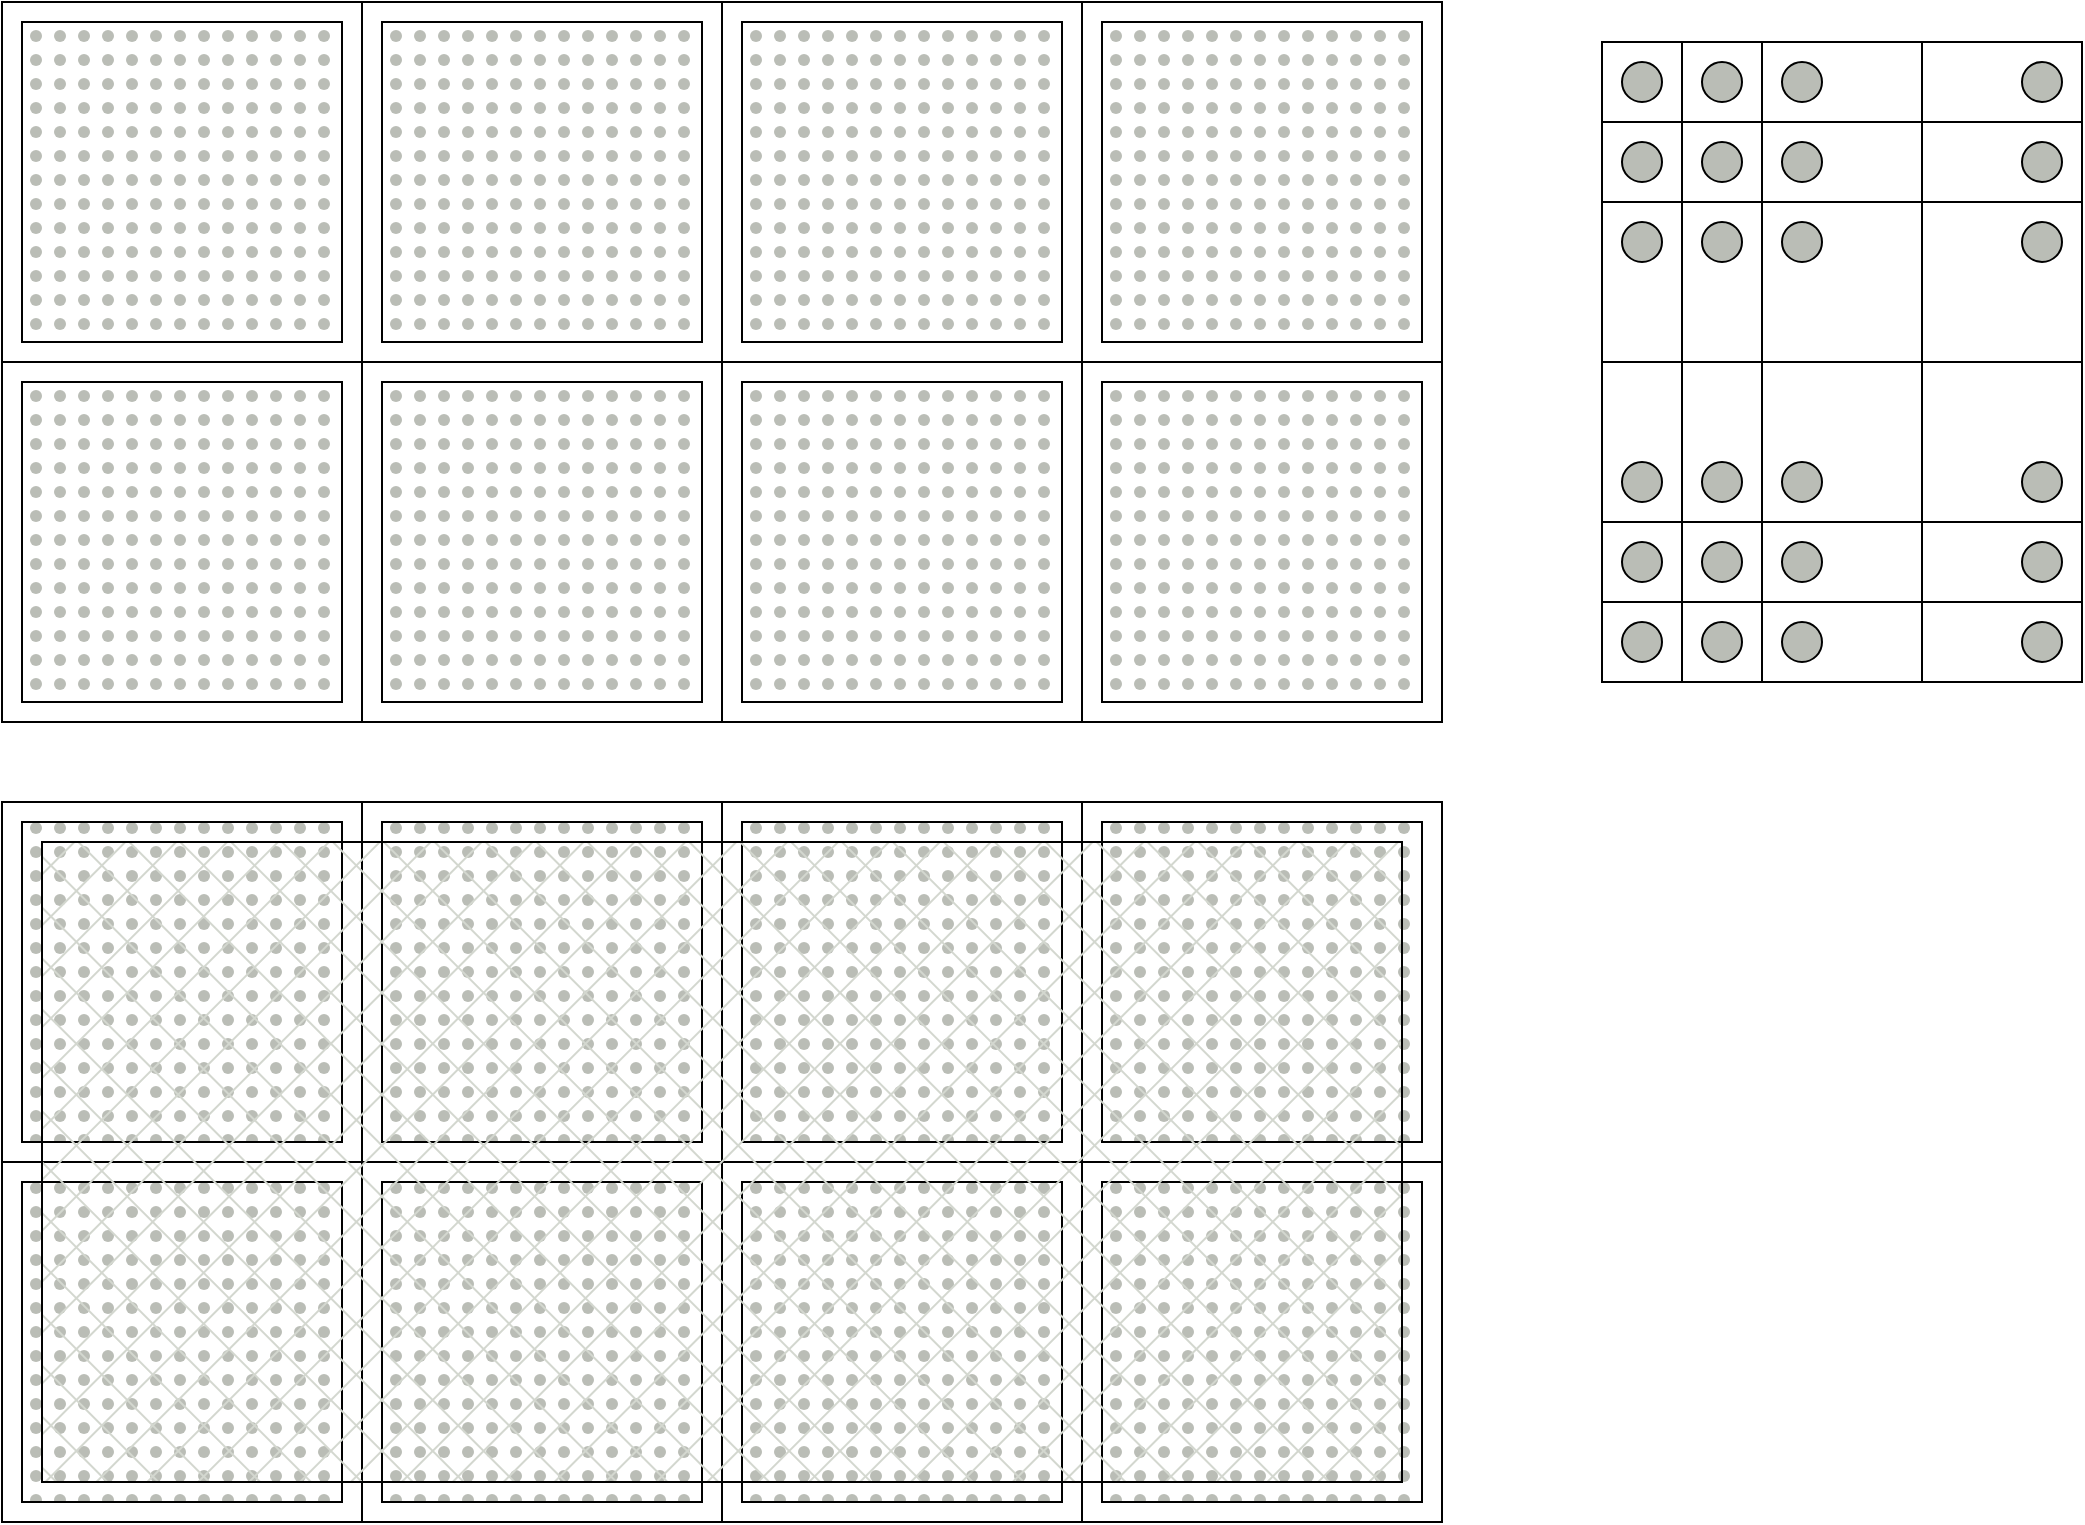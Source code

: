 <mxfile version="24.8.6">
  <diagram name="Page-1" id="0zgcI34DR16TmhRMdPE1">
    <mxGraphModel dx="1314" dy="831" grid="1" gridSize="10" guides="1" tooltips="1" connect="1" arrows="1" fold="1" page="1" pageScale="1" pageWidth="1169" pageHeight="827" math="0" shadow="0">
      <root>
        <mxCell id="0" />
        <mxCell id="1" parent="0" />
        <mxCell id="1GYXw-SZhSwycH9JpS6I-1" value="" style="rounded=0;whiteSpace=wrap;html=1;" parent="1" vertex="1">
          <mxGeometry x="40" y="40" width="180" height="180" as="geometry" />
        </mxCell>
        <mxCell id="1GYXw-SZhSwycH9JpS6I-2" value="" style="rounded=0;whiteSpace=wrap;html=1;fillStyle=dots;fillColor=#babdb6;" parent="1" vertex="1">
          <mxGeometry x="50" y="50" width="160" height="160" as="geometry" />
        </mxCell>
        <mxCell id="1GYXw-SZhSwycH9JpS6I-3" value="" style="rounded=0;whiteSpace=wrap;html=1;" parent="1" vertex="1">
          <mxGeometry x="220" y="40" width="180" height="180" as="geometry" />
        </mxCell>
        <mxCell id="1GYXw-SZhSwycH9JpS6I-4" value="" style="rounded=0;whiteSpace=wrap;html=1;fillStyle=dots;fillColor=#babdb6;" parent="1" vertex="1">
          <mxGeometry x="230" y="50" width="160" height="160" as="geometry" />
        </mxCell>
        <mxCell id="1GYXw-SZhSwycH9JpS6I-5" value="" style="rounded=0;whiteSpace=wrap;html=1;" parent="1" vertex="1">
          <mxGeometry x="400" y="40" width="180" height="180" as="geometry" />
        </mxCell>
        <mxCell id="1GYXw-SZhSwycH9JpS6I-6" value="" style="rounded=0;whiteSpace=wrap;html=1;fillStyle=dots;fillColor=#babdb6;" parent="1" vertex="1">
          <mxGeometry x="410" y="50" width="160" height="160" as="geometry" />
        </mxCell>
        <mxCell id="1GYXw-SZhSwycH9JpS6I-7" value="" style="rounded=0;whiteSpace=wrap;html=1;" parent="1" vertex="1">
          <mxGeometry x="580" y="40" width="180" height="180" as="geometry" />
        </mxCell>
        <mxCell id="1GYXw-SZhSwycH9JpS6I-8" value="" style="rounded=0;whiteSpace=wrap;html=1;fillStyle=dots;fillColor=#babdb6;" parent="1" vertex="1">
          <mxGeometry x="590" y="50" width="160" height="160" as="geometry" />
        </mxCell>
        <mxCell id="1GYXw-SZhSwycH9JpS6I-9" value="" style="rounded=0;whiteSpace=wrap;html=1;" parent="1" vertex="1">
          <mxGeometry x="40" y="220" width="180" height="180" as="geometry" />
        </mxCell>
        <mxCell id="1GYXw-SZhSwycH9JpS6I-10" value="" style="rounded=0;whiteSpace=wrap;html=1;fillStyle=dots;fillColor=#babdb6;" parent="1" vertex="1">
          <mxGeometry x="50" y="230" width="160" height="160" as="geometry" />
        </mxCell>
        <mxCell id="1GYXw-SZhSwycH9JpS6I-11" value="" style="rounded=0;whiteSpace=wrap;html=1;" parent="1" vertex="1">
          <mxGeometry x="220" y="220" width="180" height="180" as="geometry" />
        </mxCell>
        <mxCell id="1GYXw-SZhSwycH9JpS6I-12" value="" style="rounded=0;whiteSpace=wrap;html=1;fillStyle=dots;fillColor=#babdb6;" parent="1" vertex="1">
          <mxGeometry x="230" y="230" width="160" height="160" as="geometry" />
        </mxCell>
        <mxCell id="1GYXw-SZhSwycH9JpS6I-13" value="" style="rounded=0;whiteSpace=wrap;html=1;" parent="1" vertex="1">
          <mxGeometry x="400" y="220" width="180" height="180" as="geometry" />
        </mxCell>
        <mxCell id="1GYXw-SZhSwycH9JpS6I-14" value="" style="rounded=0;whiteSpace=wrap;html=1;fillStyle=dots;fillColor=#babdb6;" parent="1" vertex="1">
          <mxGeometry x="410" y="230" width="160" height="160" as="geometry" />
        </mxCell>
        <mxCell id="1GYXw-SZhSwycH9JpS6I-15" value="" style="rounded=0;whiteSpace=wrap;html=1;" parent="1" vertex="1">
          <mxGeometry x="580" y="220" width="180" height="180" as="geometry" />
        </mxCell>
        <mxCell id="1GYXw-SZhSwycH9JpS6I-16" value="" style="rounded=0;whiteSpace=wrap;html=1;fillStyle=dots;fillColor=#babdb6;" parent="1" vertex="1">
          <mxGeometry x="590" y="230" width="160" height="160" as="geometry" />
        </mxCell>
        <mxCell id="1GYXw-SZhSwycH9JpS6I-17" value="" style="rounded=0;whiteSpace=wrap;html=1;" parent="1" vertex="1">
          <mxGeometry x="40" y="440" width="180" height="180" as="geometry" />
        </mxCell>
        <mxCell id="1GYXw-SZhSwycH9JpS6I-18" value="" style="rounded=0;whiteSpace=wrap;html=1;fillStyle=dots;fillColor=#babdb6;" parent="1" vertex="1">
          <mxGeometry x="50" y="450" width="160" height="160" as="geometry" />
        </mxCell>
        <mxCell id="1GYXw-SZhSwycH9JpS6I-19" value="" style="rounded=0;whiteSpace=wrap;html=1;" parent="1" vertex="1">
          <mxGeometry x="220" y="440" width="180" height="180" as="geometry" />
        </mxCell>
        <mxCell id="1GYXw-SZhSwycH9JpS6I-20" value="" style="rounded=0;whiteSpace=wrap;html=1;fillStyle=dots;fillColor=#babdb6;" parent="1" vertex="1">
          <mxGeometry x="230" y="450" width="160" height="160" as="geometry" />
        </mxCell>
        <mxCell id="1GYXw-SZhSwycH9JpS6I-21" value="" style="rounded=0;whiteSpace=wrap;html=1;" parent="1" vertex="1">
          <mxGeometry x="400" y="440" width="180" height="180" as="geometry" />
        </mxCell>
        <mxCell id="1GYXw-SZhSwycH9JpS6I-22" value="" style="rounded=0;whiteSpace=wrap;html=1;fillStyle=dots;fillColor=#babdb6;" parent="1" vertex="1">
          <mxGeometry x="410" y="450" width="160" height="160" as="geometry" />
        </mxCell>
        <mxCell id="1GYXw-SZhSwycH9JpS6I-23" value="" style="rounded=0;whiteSpace=wrap;html=1;" parent="1" vertex="1">
          <mxGeometry x="580" y="440" width="180" height="180" as="geometry" />
        </mxCell>
        <mxCell id="1GYXw-SZhSwycH9JpS6I-24" value="" style="rounded=0;whiteSpace=wrap;html=1;fillStyle=dots;fillColor=#babdb6;" parent="1" vertex="1">
          <mxGeometry x="590" y="450" width="160" height="160" as="geometry" />
        </mxCell>
        <mxCell id="1GYXw-SZhSwycH9JpS6I-25" value="" style="rounded=0;whiteSpace=wrap;html=1;" parent="1" vertex="1">
          <mxGeometry x="40" y="620" width="180" height="180" as="geometry" />
        </mxCell>
        <mxCell id="1GYXw-SZhSwycH9JpS6I-26" value="" style="rounded=0;whiteSpace=wrap;html=1;fillStyle=dots;fillColor=#babdb6;" parent="1" vertex="1">
          <mxGeometry x="50" y="630" width="160" height="160" as="geometry" />
        </mxCell>
        <mxCell id="1GYXw-SZhSwycH9JpS6I-27" value="" style="rounded=0;whiteSpace=wrap;html=1;" parent="1" vertex="1">
          <mxGeometry x="220" y="620" width="180" height="180" as="geometry" />
        </mxCell>
        <mxCell id="1GYXw-SZhSwycH9JpS6I-28" value="" style="rounded=0;whiteSpace=wrap;html=1;fillStyle=dots;fillColor=#babdb6;" parent="1" vertex="1">
          <mxGeometry x="230" y="630" width="160" height="160" as="geometry" />
        </mxCell>
        <mxCell id="1GYXw-SZhSwycH9JpS6I-29" value="" style="rounded=0;whiteSpace=wrap;html=1;" parent="1" vertex="1">
          <mxGeometry x="400" y="620" width="180" height="180" as="geometry" />
        </mxCell>
        <mxCell id="1GYXw-SZhSwycH9JpS6I-30" value="" style="rounded=0;whiteSpace=wrap;html=1;fillStyle=dots;fillColor=#babdb6;" parent="1" vertex="1">
          <mxGeometry x="410" y="630" width="160" height="160" as="geometry" />
        </mxCell>
        <mxCell id="1GYXw-SZhSwycH9JpS6I-31" value="" style="rounded=0;whiteSpace=wrap;html=1;" parent="1" vertex="1">
          <mxGeometry x="580" y="620" width="180" height="180" as="geometry" />
        </mxCell>
        <mxCell id="1GYXw-SZhSwycH9JpS6I-32" value="" style="rounded=0;whiteSpace=wrap;html=1;fillStyle=dots;fillColor=#babdb6;" parent="1" vertex="1">
          <mxGeometry x="590" y="630" width="160" height="160" as="geometry" />
        </mxCell>
        <mxCell id="1GYXw-SZhSwycH9JpS6I-33" value="" style="rounded=0;whiteSpace=wrap;html=1;fillColor=#d3d7cf;fillStyle=cross-hatch;" parent="1" vertex="1">
          <mxGeometry x="60" y="460" width="680" height="320" as="geometry" />
        </mxCell>
        <mxCell id="1GYXw-SZhSwycH9JpS6I-34" value="" style="rounded=0;whiteSpace=wrap;html=1;" parent="1" vertex="1">
          <mxGeometry x="920" y="140" width="80" height="80" as="geometry" />
        </mxCell>
        <mxCell id="1GYXw-SZhSwycH9JpS6I-35" value="" style="rounded=0;whiteSpace=wrap;html=1;" parent="1" vertex="1">
          <mxGeometry x="920" y="220" width="80" height="80" as="geometry" />
        </mxCell>
        <mxCell id="1GYXw-SZhSwycH9JpS6I-36" value="" style="rounded=0;whiteSpace=wrap;html=1;" parent="1" vertex="1">
          <mxGeometry x="920" y="100" width="80" height="40" as="geometry" />
        </mxCell>
        <mxCell id="1GYXw-SZhSwycH9JpS6I-37" value="" style="rounded=0;whiteSpace=wrap;html=1;" parent="1" vertex="1">
          <mxGeometry x="920" y="60" width="80" height="40" as="geometry" />
        </mxCell>
        <mxCell id="1GYXw-SZhSwycH9JpS6I-38" value="" style="rounded=0;whiteSpace=wrap;html=1;" parent="1" vertex="1">
          <mxGeometry x="920" y="300" width="80" height="40" as="geometry" />
        </mxCell>
        <mxCell id="1GYXw-SZhSwycH9JpS6I-39" value="" style="rounded=0;whiteSpace=wrap;html=1;" parent="1" vertex="1">
          <mxGeometry x="880" y="220" width="40" height="80" as="geometry" />
        </mxCell>
        <mxCell id="1GYXw-SZhSwycH9JpS6I-40" value="" style="rounded=0;whiteSpace=wrap;html=1;" parent="1" vertex="1">
          <mxGeometry x="880" y="140" width="40" height="80" as="geometry" />
        </mxCell>
        <mxCell id="1GYXw-SZhSwycH9JpS6I-41" value="" style="rounded=0;whiteSpace=wrap;html=1;" parent="1" vertex="1">
          <mxGeometry x="840" y="140" width="40" height="80" as="geometry" />
        </mxCell>
        <mxCell id="1GYXw-SZhSwycH9JpS6I-42" value="" style="rounded=0;whiteSpace=wrap;html=1;" parent="1" vertex="1">
          <mxGeometry x="840" y="220" width="40" height="80" as="geometry" />
        </mxCell>
        <mxCell id="1GYXw-SZhSwycH9JpS6I-43" value="" style="rounded=0;whiteSpace=wrap;html=1;" parent="1" vertex="1">
          <mxGeometry x="1000" y="140" width="80" height="80" as="geometry" />
        </mxCell>
        <mxCell id="1GYXw-SZhSwycH9JpS6I-44" value="" style="rounded=0;whiteSpace=wrap;html=1;" parent="1" vertex="1">
          <mxGeometry x="1000" y="220" width="80" height="80" as="geometry" />
        </mxCell>
        <mxCell id="1GYXw-SZhSwycH9JpS6I-45" value="" style="rounded=0;whiteSpace=wrap;html=1;" parent="1" vertex="1">
          <mxGeometry x="1000" y="100" width="80" height="40" as="geometry" />
        </mxCell>
        <mxCell id="1GYXw-SZhSwycH9JpS6I-46" value="" style="rounded=0;whiteSpace=wrap;html=1;" parent="1" vertex="1">
          <mxGeometry x="1000" y="60" width="80" height="40" as="geometry" />
        </mxCell>
        <mxCell id="1GYXw-SZhSwycH9JpS6I-47" value="" style="rounded=0;whiteSpace=wrap;html=1;" parent="1" vertex="1">
          <mxGeometry x="1000" y="300" width="80" height="40" as="geometry" />
        </mxCell>
        <mxCell id="1GYXw-SZhSwycH9JpS6I-48" value="" style="ellipse;whiteSpace=wrap;html=1;aspect=fixed;fillColor=#babdb6;" parent="1" vertex="1">
          <mxGeometry x="890" y="270" width="20" height="20" as="geometry" />
        </mxCell>
        <mxCell id="1GYXw-SZhSwycH9JpS6I-49" value="" style="rounded=0;whiteSpace=wrap;html=1;" parent="1" vertex="1">
          <mxGeometry x="880" y="100" width="40" height="40" as="geometry" />
        </mxCell>
        <mxCell id="1GYXw-SZhSwycH9JpS6I-50" value="" style="rounded=0;whiteSpace=wrap;html=1;" parent="1" vertex="1">
          <mxGeometry x="880" y="60" width="40" height="40" as="geometry" />
        </mxCell>
        <mxCell id="1GYXw-SZhSwycH9JpS6I-51" value="" style="rounded=0;whiteSpace=wrap;html=1;" parent="1" vertex="1">
          <mxGeometry x="840" y="100" width="40" height="40" as="geometry" />
        </mxCell>
        <mxCell id="1GYXw-SZhSwycH9JpS6I-52" value="" style="rounded=0;whiteSpace=wrap;html=1;" parent="1" vertex="1">
          <mxGeometry x="840" y="60" width="40" height="40" as="geometry" />
        </mxCell>
        <mxCell id="1GYXw-SZhSwycH9JpS6I-53" value="" style="ellipse;whiteSpace=wrap;html=1;aspect=fixed;fillColor=#babdb6;" parent="1" vertex="1">
          <mxGeometry x="890" y="70" width="20" height="20" as="geometry" />
        </mxCell>
        <mxCell id="1GYXw-SZhSwycH9JpS6I-54" value="" style="ellipse;whiteSpace=wrap;html=1;aspect=fixed;fillColor=#babdb6;" parent="1" vertex="1">
          <mxGeometry x="850" y="70" width="20" height="20" as="geometry" />
        </mxCell>
        <mxCell id="1GYXw-SZhSwycH9JpS6I-55" value="" style="ellipse;whiteSpace=wrap;html=1;aspect=fixed;fillColor=#babdb6;" parent="1" vertex="1">
          <mxGeometry x="850" y="110" width="20" height="20" as="geometry" />
        </mxCell>
        <mxCell id="1GYXw-SZhSwycH9JpS6I-56" value="" style="ellipse;whiteSpace=wrap;html=1;aspect=fixed;fillColor=#babdb6;" parent="1" vertex="1">
          <mxGeometry x="890" y="110" width="20" height="20" as="geometry" />
        </mxCell>
        <mxCell id="1GYXw-SZhSwycH9JpS6I-57" value="" style="rounded=0;whiteSpace=wrap;html=1;" parent="1" vertex="1">
          <mxGeometry x="880" y="340" width="40" height="40" as="geometry" />
        </mxCell>
        <mxCell id="1GYXw-SZhSwycH9JpS6I-58" value="" style="rounded=0;whiteSpace=wrap;html=1;" parent="1" vertex="1">
          <mxGeometry x="880" y="300" width="40" height="40" as="geometry" />
        </mxCell>
        <mxCell id="1GYXw-SZhSwycH9JpS6I-59" value="" style="rounded=0;whiteSpace=wrap;html=1;" parent="1" vertex="1">
          <mxGeometry x="840" y="340" width="40" height="40" as="geometry" />
        </mxCell>
        <mxCell id="1GYXw-SZhSwycH9JpS6I-60" value="" style="rounded=0;whiteSpace=wrap;html=1;" parent="1" vertex="1">
          <mxGeometry x="840" y="300" width="40" height="40" as="geometry" />
        </mxCell>
        <mxCell id="1GYXw-SZhSwycH9JpS6I-61" value="" style="ellipse;whiteSpace=wrap;html=1;aspect=fixed;fillColor=#babdb6;" parent="1" vertex="1">
          <mxGeometry x="890" y="310" width="20" height="20" as="geometry" />
        </mxCell>
        <mxCell id="1GYXw-SZhSwycH9JpS6I-62" value="" style="ellipse;whiteSpace=wrap;html=1;aspect=fixed;fillColor=#babdb6;" parent="1" vertex="1">
          <mxGeometry x="850" y="310" width="20" height="20" as="geometry" />
        </mxCell>
        <mxCell id="1GYXw-SZhSwycH9JpS6I-63" value="" style="ellipse;whiteSpace=wrap;html=1;aspect=fixed;fillColor=#babdb6;" parent="1" vertex="1">
          <mxGeometry x="850" y="350" width="20" height="20" as="geometry" />
        </mxCell>
        <mxCell id="1GYXw-SZhSwycH9JpS6I-64" value="" style="ellipse;whiteSpace=wrap;html=1;aspect=fixed;fillColor=#babdb6;" parent="1" vertex="1">
          <mxGeometry x="890" y="350" width="20" height="20" as="geometry" />
        </mxCell>
        <mxCell id="1GYXw-SZhSwycH9JpS6I-65" value="" style="ellipse;whiteSpace=wrap;html=1;aspect=fixed;fillColor=#babdb6;" parent="1" vertex="1">
          <mxGeometry x="850" y="270" width="20" height="20" as="geometry" />
        </mxCell>
        <mxCell id="1GYXw-SZhSwycH9JpS6I-66" value="" style="ellipse;whiteSpace=wrap;html=1;aspect=fixed;fillColor=#babdb6;" parent="1" vertex="1">
          <mxGeometry x="890" y="150" width="20" height="20" as="geometry" />
        </mxCell>
        <mxCell id="1GYXw-SZhSwycH9JpS6I-67" value="" style="ellipse;whiteSpace=wrap;html=1;aspect=fixed;fillColor=#babdb6;" parent="1" vertex="1">
          <mxGeometry x="850" y="150" width="20" height="20" as="geometry" />
        </mxCell>
        <mxCell id="1GYXw-SZhSwycH9JpS6I-70" value="" style="ellipse;whiteSpace=wrap;html=1;aspect=fixed;fillColor=#babdb6;" parent="1" vertex="1">
          <mxGeometry x="930" y="70" width="20" height="20" as="geometry" />
        </mxCell>
        <mxCell id="1GYXw-SZhSwycH9JpS6I-71" value="" style="ellipse;whiteSpace=wrap;html=1;aspect=fixed;fillColor=#babdb6;" parent="1" vertex="1">
          <mxGeometry x="930" y="110" width="20" height="20" as="geometry" />
        </mxCell>
        <mxCell id="1GYXw-SZhSwycH9JpS6I-72" value="" style="ellipse;whiteSpace=wrap;html=1;aspect=fixed;fillColor=#babdb6;" parent="1" vertex="1">
          <mxGeometry x="930" y="270" width="20" height="20" as="geometry" />
        </mxCell>
        <mxCell id="1GYXw-SZhSwycH9JpS6I-73" value="" style="ellipse;whiteSpace=wrap;html=1;aspect=fixed;fillColor=#babdb6;" parent="1" vertex="1">
          <mxGeometry x="930" y="310" width="20" height="20" as="geometry" />
        </mxCell>
        <mxCell id="1GYXw-SZhSwycH9JpS6I-74" value="" style="ellipse;whiteSpace=wrap;html=1;aspect=fixed;fillColor=#babdb6;" parent="1" vertex="1">
          <mxGeometry x="1050" y="70" width="20" height="20" as="geometry" />
        </mxCell>
        <mxCell id="1GYXw-SZhSwycH9JpS6I-75" value="" style="ellipse;whiteSpace=wrap;html=1;aspect=fixed;fillColor=#babdb6;" parent="1" vertex="1">
          <mxGeometry x="1050" y="110" width="20" height="20" as="geometry" />
        </mxCell>
        <mxCell id="1GYXw-SZhSwycH9JpS6I-76" value="" style="ellipse;whiteSpace=wrap;html=1;aspect=fixed;fillColor=#babdb6;" parent="1" vertex="1">
          <mxGeometry x="1050" y="270" width="20" height="20" as="geometry" />
        </mxCell>
        <mxCell id="1GYXw-SZhSwycH9JpS6I-77" value="" style="ellipse;whiteSpace=wrap;html=1;aspect=fixed;fillColor=#babdb6;" parent="1" vertex="1">
          <mxGeometry x="1050" y="310" width="20" height="20" as="geometry" />
        </mxCell>
        <mxCell id="1GYXw-SZhSwycH9JpS6I-78" value="" style="ellipse;whiteSpace=wrap;html=1;aspect=fixed;fillColor=#babdb6;" parent="1" vertex="1">
          <mxGeometry x="930" y="150" width="20" height="20" as="geometry" />
        </mxCell>
        <mxCell id="1GYXw-SZhSwycH9JpS6I-79" value="" style="ellipse;whiteSpace=wrap;html=1;aspect=fixed;fillColor=#babdb6;" parent="1" vertex="1">
          <mxGeometry x="1050" y="150" width="20" height="20" as="geometry" />
        </mxCell>
        <mxCell id="1GYXw-SZhSwycH9JpS6I-81" value="" style="rounded=0;whiteSpace=wrap;html=1;" parent="1" vertex="1">
          <mxGeometry x="920" y="340" width="80" height="40" as="geometry" />
        </mxCell>
        <mxCell id="1GYXw-SZhSwycH9JpS6I-82" value="" style="rounded=0;whiteSpace=wrap;html=1;" parent="1" vertex="1">
          <mxGeometry x="1000" y="340" width="80" height="40" as="geometry" />
        </mxCell>
        <mxCell id="1GYXw-SZhSwycH9JpS6I-83" value="" style="ellipse;whiteSpace=wrap;html=1;aspect=fixed;fillColor=#babdb6;" parent="1" vertex="1">
          <mxGeometry x="930" y="350" width="20" height="20" as="geometry" />
        </mxCell>
        <mxCell id="1GYXw-SZhSwycH9JpS6I-84" value="" style="ellipse;whiteSpace=wrap;html=1;aspect=fixed;fillColor=#babdb6;" parent="1" vertex="1">
          <mxGeometry x="1050" y="350" width="20" height="20" as="geometry" />
        </mxCell>
      </root>
    </mxGraphModel>
  </diagram>
</mxfile>
